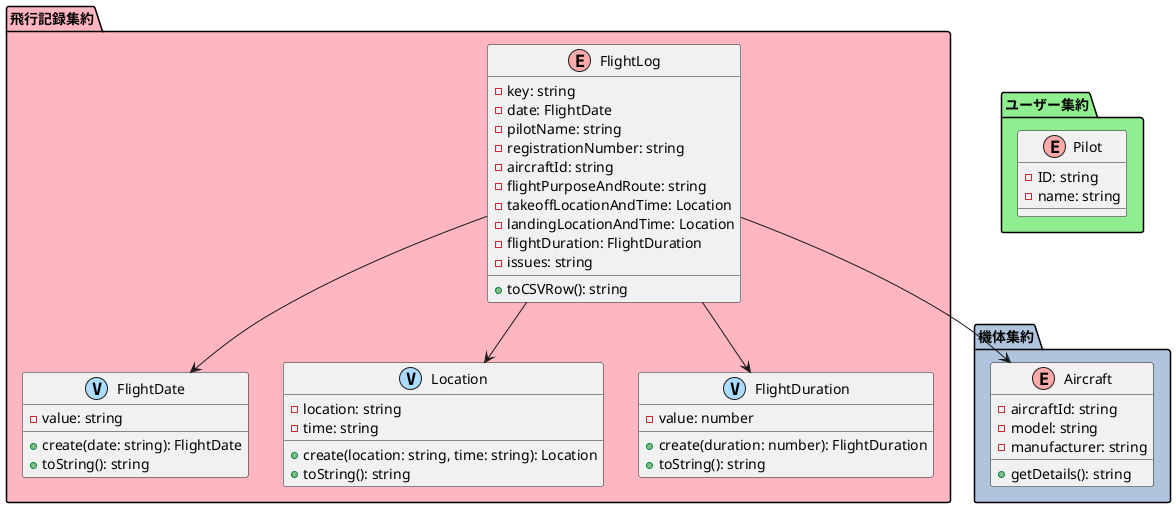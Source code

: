 @startuml ドメインモデル図
!define ENTITY(x) class x << (E, #FFAAAA) >>
!define VALUE(x) class x << (V, #AADDFF) >>

' パッケージの背景色設定
package "飛行記録集約" #LightPink {
    ENTITY(FlightLog) {
      - key: string
      - date: FlightDate
      - pilotName: string
      - registrationNumber: string
      - aircraftId: string
      - flightPurposeAndRoute: string
      - takeoffLocationAndTime: Location
      - landingLocationAndTime: Location
      - flightDuration: FlightDuration
      - issues: string
      + toCSVRow(): string
    }

    VALUE(FlightDate) {
      - value: string
      + create(date: string): FlightDate
      + toString(): string
    }

    VALUE(Location) {
      - location: string
      - time: string
      + create(location: string, time: string): Location
      + toString(): string
    }

    VALUE(FlightDuration) {
      - value: number
      + create(duration: number): FlightDuration
      + toString(): string
    }
}

package "機体集約" #LightSteelBlue {
    ENTITY(Aircraft) {
      - aircraftId: string
      - model: string
      - manufacturer: string
      + getDetails(): string
    }
}

package "ユーザー集約" #LightGreen {
    ENTITY(Pilot) {
      - ID: string
      - name: string
    }
}

' 関係の設定
FlightLog --> FlightDate
FlightLog --> Location
FlightLog --> FlightDuration
FlightLog --> Aircraft

@enduml
